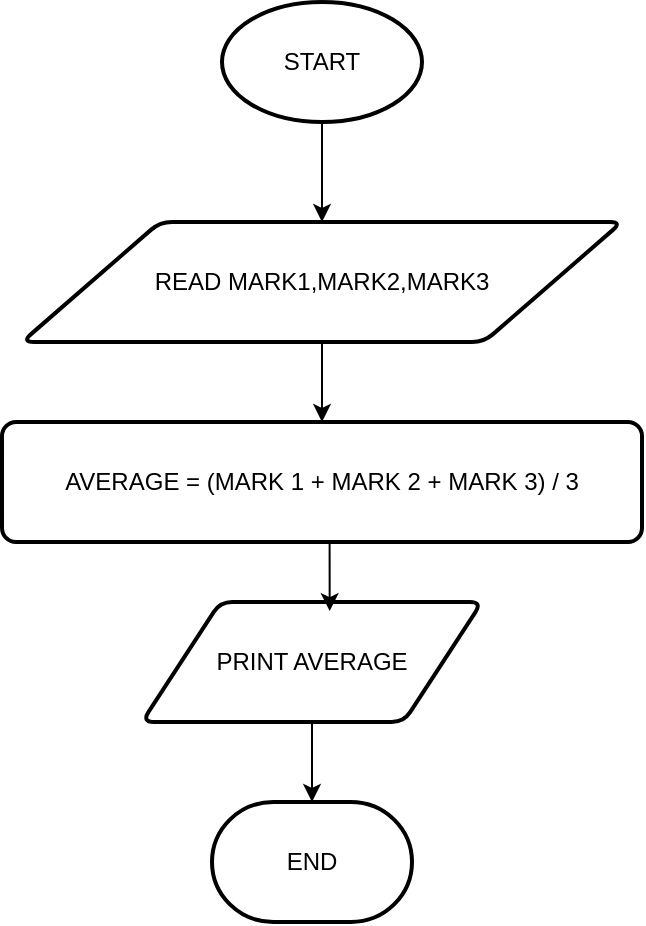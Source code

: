 <mxfile version="25.0.3">
  <diagram id="C5RBs43oDa-KdzZeNtuy" name="Page-1">
    <mxGraphModel dx="983" dy="390" grid="1" gridSize="10" guides="1" tooltips="1" connect="1" arrows="1" fold="1" page="1" pageScale="1" pageWidth="827" pageHeight="1169" math="0" shadow="0">
      <root>
        <mxCell id="WIyWlLk6GJQsqaUBKTNV-0" />
        <mxCell id="WIyWlLk6GJQsqaUBKTNV-1" parent="WIyWlLk6GJQsqaUBKTNV-0" />
        <mxCell id="a2CLyVPTFyQ0OVrmL87P-2" style="edgeStyle=orthogonalEdgeStyle;rounded=0;orthogonalLoop=1;jettySize=auto;html=1;exitX=0.5;exitY=1;exitDx=0;exitDy=0;exitPerimeter=0;entryX=0.5;entryY=0;entryDx=0;entryDy=0;" parent="WIyWlLk6GJQsqaUBKTNV-1" source="nPA9T4uvbNw-xPwUVYOK-0" target="nPA9T4uvbNw-xPwUVYOK-1" edge="1">
          <mxGeometry relative="1" as="geometry" />
        </mxCell>
        <mxCell id="nPA9T4uvbNw-xPwUVYOK-0" value="START" style="strokeWidth=2;html=1;shape=mxgraph.flowchart.start_1;whiteSpace=wrap;" parent="WIyWlLk6GJQsqaUBKTNV-1" vertex="1">
          <mxGeometry x="360" y="210" width="100" height="60" as="geometry" />
        </mxCell>
        <mxCell id="a2CLyVPTFyQ0OVrmL87P-3" style="edgeStyle=orthogonalEdgeStyle;rounded=0;orthogonalLoop=1;jettySize=auto;html=1;exitX=0.5;exitY=1;exitDx=0;exitDy=0;" parent="WIyWlLk6GJQsqaUBKTNV-1" source="nPA9T4uvbNw-xPwUVYOK-1" target="a2CLyVPTFyQ0OVrmL87P-0" edge="1">
          <mxGeometry relative="1" as="geometry" />
        </mxCell>
        <mxCell id="nPA9T4uvbNw-xPwUVYOK-1" value="READ MARK1,MARK2,MARK3" style="shape=parallelogram;html=1;strokeWidth=2;perimeter=parallelogramPerimeter;whiteSpace=wrap;rounded=1;arcSize=12;size=0.23;" parent="WIyWlLk6GJQsqaUBKTNV-1" vertex="1">
          <mxGeometry x="260" y="320" width="300" height="60" as="geometry" />
        </mxCell>
        <mxCell id="a2CLyVPTFyQ0OVrmL87P-0" value="AVERAGE = (MARK 1 + MARK 2 + MARK 3) / 3" style="rounded=1;whiteSpace=wrap;html=1;absoluteArcSize=1;arcSize=14;strokeWidth=2;" parent="WIyWlLk6GJQsqaUBKTNV-1" vertex="1">
          <mxGeometry x="250" y="420" width="320" height="60" as="geometry" />
        </mxCell>
        <mxCell id="a2CLyVPTFyQ0OVrmL87P-7" style="edgeStyle=orthogonalEdgeStyle;rounded=0;orthogonalLoop=1;jettySize=auto;html=1;exitX=0.5;exitY=1;exitDx=0;exitDy=0;" parent="WIyWlLk6GJQsqaUBKTNV-1" source="a2CLyVPTFyQ0OVrmL87P-1" target="a2CLyVPTFyQ0OVrmL87P-5" edge="1">
          <mxGeometry relative="1" as="geometry" />
        </mxCell>
        <mxCell id="a2CLyVPTFyQ0OVrmL87P-1" value="PRINT AVERAGE" style="shape=parallelogram;html=1;strokeWidth=2;perimeter=parallelogramPerimeter;whiteSpace=wrap;rounded=1;arcSize=12;size=0.23;" parent="WIyWlLk6GJQsqaUBKTNV-1" vertex="1">
          <mxGeometry x="320" y="510" width="170" height="60" as="geometry" />
        </mxCell>
        <mxCell id="a2CLyVPTFyQ0OVrmL87P-4" style="edgeStyle=orthogonalEdgeStyle;rounded=0;orthogonalLoop=1;jettySize=auto;html=1;exitX=0.5;exitY=1;exitDx=0;exitDy=0;entryX=0.552;entryY=0.076;entryDx=0;entryDy=0;entryPerimeter=0;" parent="WIyWlLk6GJQsqaUBKTNV-1" source="a2CLyVPTFyQ0OVrmL87P-0" target="a2CLyVPTFyQ0OVrmL87P-1" edge="1">
          <mxGeometry relative="1" as="geometry" />
        </mxCell>
        <mxCell id="a2CLyVPTFyQ0OVrmL87P-5" value="END" style="strokeWidth=2;html=1;shape=mxgraph.flowchart.terminator;whiteSpace=wrap;" parent="WIyWlLk6GJQsqaUBKTNV-1" vertex="1">
          <mxGeometry x="355" y="610" width="100" height="60" as="geometry" />
        </mxCell>
      </root>
    </mxGraphModel>
  </diagram>
</mxfile>
